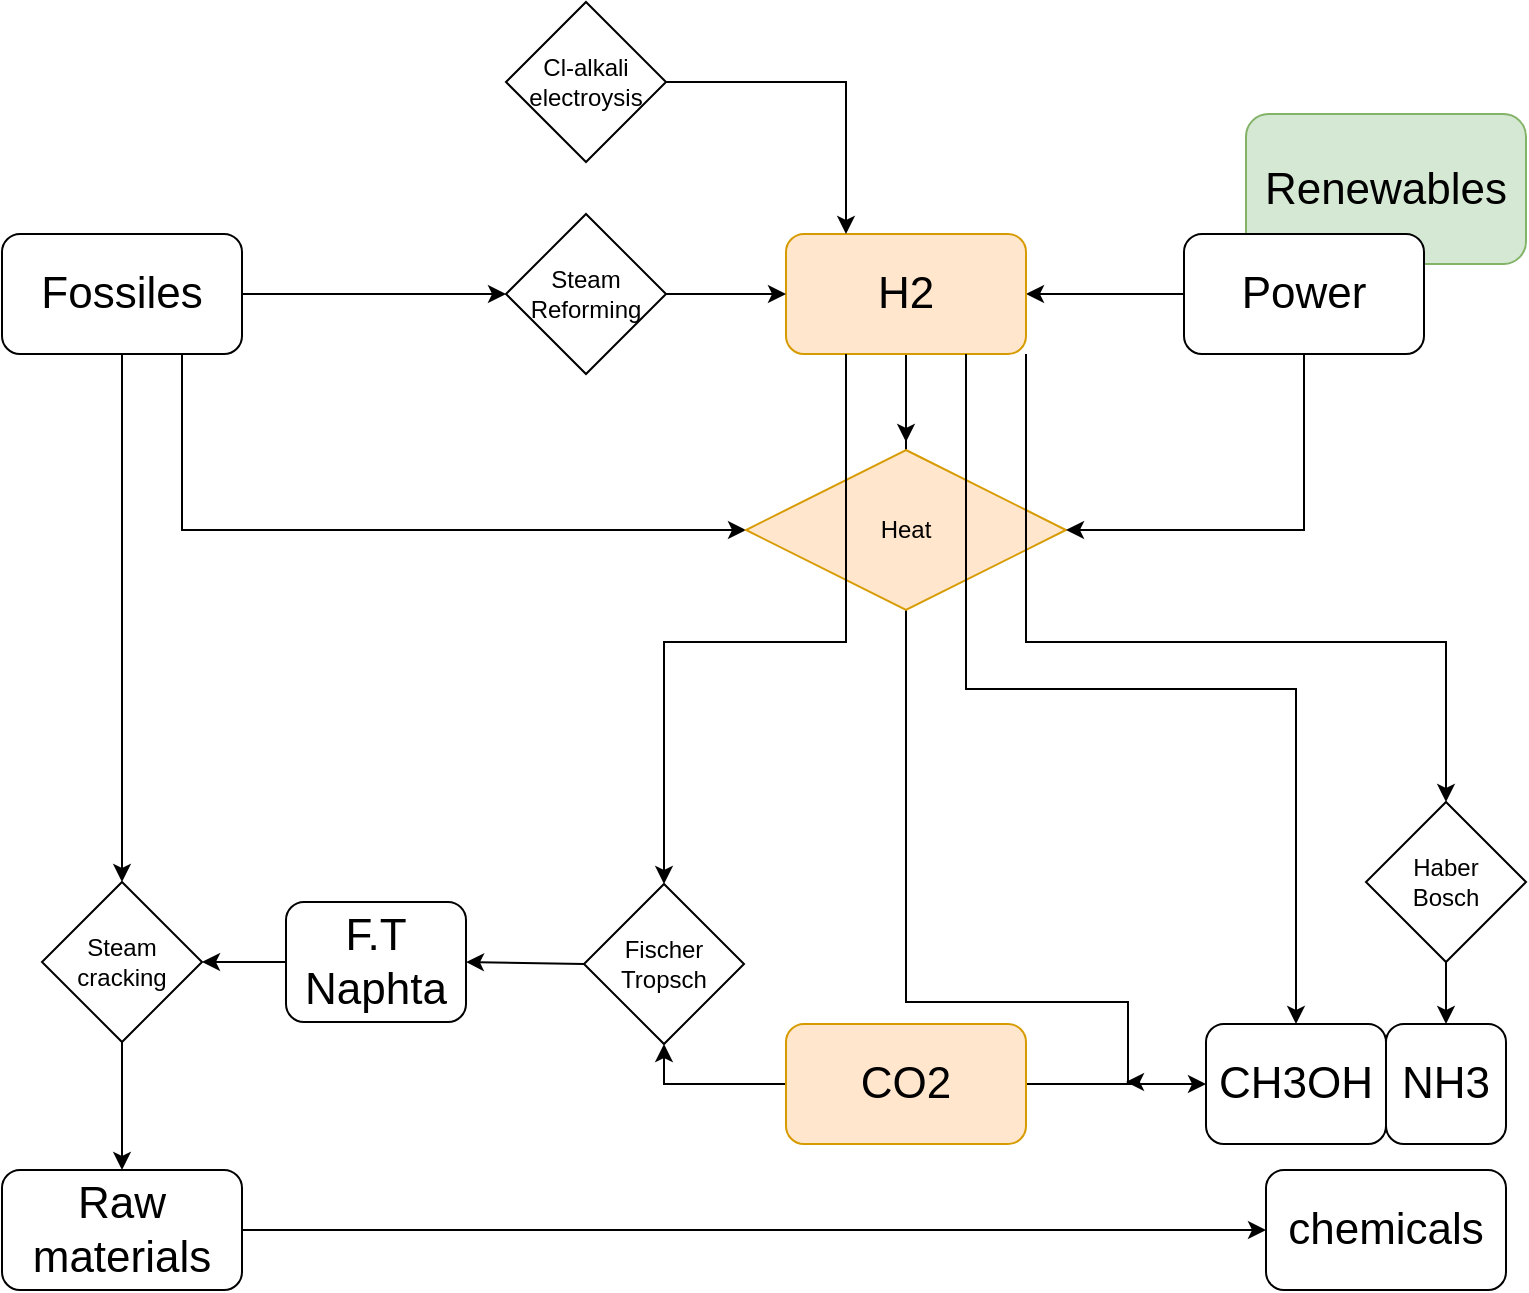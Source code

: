 <mxfile version="21.7.5" type="github">
  <diagram name="Seite-1" id="IP6YTI-hOZSxVuw797Xr">
    <mxGraphModel dx="1480" dy="766" grid="1" gridSize="10" guides="1" tooltips="1" connect="1" arrows="1" fold="1" page="1" pageScale="1" pageWidth="1169" pageHeight="827" math="0" shadow="0">
      <root>
        <mxCell id="0" />
        <mxCell id="1" parent="0" />
        <mxCell id="GcK16gVegehxK9_u9wZK-3" value="Renewables" style="rounded=1;whiteSpace=wrap;html=1;fontSize=22;fillColor=#d5e8d4;strokeColor=#82b366;" vertex="1" parent="1">
          <mxGeometry x="750" y="96" width="140" height="75" as="geometry" />
        </mxCell>
        <mxCell id="GcK16gVegehxK9_u9wZK-11" value="" style="edgeStyle=orthogonalEdgeStyle;rounded=0;orthogonalLoop=1;jettySize=auto;html=1;" edge="1" parent="1" source="GcK16gVegehxK9_u9wZK-1" target="GcK16gVegehxK9_u9wZK-9">
          <mxGeometry relative="1" as="geometry">
            <mxPoint x="188" y="360" as="sourcePoint" />
          </mxGeometry>
        </mxCell>
        <mxCell id="GcK16gVegehxK9_u9wZK-14" value="" style="edgeStyle=orthogonalEdgeStyle;rounded=0;orthogonalLoop=1;jettySize=auto;html=1;" edge="1" parent="1" source="GcK16gVegehxK9_u9wZK-1" target="GcK16gVegehxK9_u9wZK-10">
          <mxGeometry relative="1" as="geometry" />
        </mxCell>
        <mxCell id="GcK16gVegehxK9_u9wZK-19" style="edgeStyle=orthogonalEdgeStyle;rounded=0;orthogonalLoop=1;jettySize=auto;html=1;exitX=0.75;exitY=1;exitDx=0;exitDy=0;entryX=0;entryY=0.5;entryDx=0;entryDy=0;" edge="1" parent="1" source="GcK16gVegehxK9_u9wZK-1" target="GcK16gVegehxK9_u9wZK-16">
          <mxGeometry relative="1" as="geometry" />
        </mxCell>
        <mxCell id="GcK16gVegehxK9_u9wZK-1" value="Fossiles" style="rounded=1;whiteSpace=wrap;html=1;fontSize=22;" vertex="1" parent="1">
          <mxGeometry x="128" y="156" width="120" height="60" as="geometry" />
        </mxCell>
        <mxCell id="GcK16gVegehxK9_u9wZK-22" value="" style="edgeStyle=orthogonalEdgeStyle;rounded=0;orthogonalLoop=1;jettySize=auto;html=1;" edge="1" parent="1" source="GcK16gVegehxK9_u9wZK-2" target="GcK16gVegehxK9_u9wZK-4">
          <mxGeometry relative="1" as="geometry" />
        </mxCell>
        <mxCell id="GcK16gVegehxK9_u9wZK-2" value="Power" style="rounded=1;whiteSpace=wrap;html=1;fontSize=22;" vertex="1" parent="1">
          <mxGeometry x="719" y="156" width="120" height="60" as="geometry" />
        </mxCell>
        <mxCell id="GcK16gVegehxK9_u9wZK-41" style="edgeStyle=orthogonalEdgeStyle;rounded=0;orthogonalLoop=1;jettySize=auto;html=1;exitX=0.5;exitY=1;exitDx=0;exitDy=0;" edge="1" parent="1" source="GcK16gVegehxK9_u9wZK-4">
          <mxGeometry relative="1" as="geometry">
            <mxPoint x="690" y="580" as="targetPoint" />
            <mxPoint x="580" y="360" as="sourcePoint" />
            <Array as="points">
              <mxPoint x="580" y="540" />
              <mxPoint x="691" y="540" />
            </Array>
          </mxGeometry>
        </mxCell>
        <mxCell id="GcK16gVegehxK9_u9wZK-4" value="H2" style="rounded=1;whiteSpace=wrap;html=1;fontSize=22;fillColor=#ffe6cc;strokeColor=#d79b00;" vertex="1" parent="1">
          <mxGeometry x="520" y="156" width="120" height="60" as="geometry" />
        </mxCell>
        <mxCell id="GcK16gVegehxK9_u9wZK-36" style="edgeStyle=orthogonalEdgeStyle;rounded=0;orthogonalLoop=1;jettySize=auto;html=1;exitX=0;exitY=0.5;exitDx=0;exitDy=0;entryX=0.5;entryY=1;entryDx=0;entryDy=0;" edge="1" parent="1" source="GcK16gVegehxK9_u9wZK-6" target="GcK16gVegehxK9_u9wZK-34">
          <mxGeometry relative="1" as="geometry">
            <mxPoint x="580" y="596" as="targetPoint" />
          </mxGeometry>
        </mxCell>
        <mxCell id="GcK16gVegehxK9_u9wZK-42" value="" style="edgeStyle=orthogonalEdgeStyle;rounded=0;orthogonalLoop=1;jettySize=auto;html=1;" edge="1" parent="1" source="GcK16gVegehxK9_u9wZK-6" target="GcK16gVegehxK9_u9wZK-28">
          <mxGeometry relative="1" as="geometry" />
        </mxCell>
        <mxCell id="GcK16gVegehxK9_u9wZK-6" value="CO2" style="rounded=1;whiteSpace=wrap;html=1;fontSize=22;fillColor=#ffe6cc;strokeColor=#d79b00;" vertex="1" parent="1">
          <mxGeometry x="520" y="551" width="120" height="60" as="geometry" />
        </mxCell>
        <mxCell id="GcK16gVegehxK9_u9wZK-7" value="chemicals" style="rounded=1;whiteSpace=wrap;html=1;fontSize=22;" vertex="1" parent="1">
          <mxGeometry x="760" y="624" width="120" height="60" as="geometry" />
        </mxCell>
        <mxCell id="GcK16gVegehxK9_u9wZK-8" value="Raw materials" style="rounded=1;whiteSpace=wrap;html=1;fontSize=22;" vertex="1" parent="1">
          <mxGeometry x="128" y="624" width="120" height="60" as="geometry" />
        </mxCell>
        <mxCell id="GcK16gVegehxK9_u9wZK-12" value="" style="edgeStyle=orthogonalEdgeStyle;rounded=0;orthogonalLoop=1;jettySize=auto;html=1;" edge="1" parent="1" source="GcK16gVegehxK9_u9wZK-9" target="GcK16gVegehxK9_u9wZK-8">
          <mxGeometry relative="1" as="geometry" />
        </mxCell>
        <mxCell id="GcK16gVegehxK9_u9wZK-9" value="Steam cracking" style="rhombus;whiteSpace=wrap;html=1;" vertex="1" parent="1">
          <mxGeometry x="148" y="480" width="80" height="80" as="geometry" />
        </mxCell>
        <mxCell id="GcK16gVegehxK9_u9wZK-15" value="" style="edgeStyle=orthogonalEdgeStyle;rounded=0;orthogonalLoop=1;jettySize=auto;html=1;" edge="1" parent="1" source="GcK16gVegehxK9_u9wZK-10" target="GcK16gVegehxK9_u9wZK-4">
          <mxGeometry relative="1" as="geometry" />
        </mxCell>
        <mxCell id="GcK16gVegehxK9_u9wZK-10" value="Steam Reforming" style="rhombus;whiteSpace=wrap;html=1;" vertex="1" parent="1">
          <mxGeometry x="380" y="146" width="80" height="80" as="geometry" />
        </mxCell>
        <mxCell id="GcK16gVegehxK9_u9wZK-16" value="Heat" style="rhombus;whiteSpace=wrap;html=1;fillColor=#ffe6cc;strokeColor=#d79b00;" vertex="1" parent="1">
          <mxGeometry x="500" y="264" width="160" height="80" as="geometry" />
        </mxCell>
        <mxCell id="GcK16gVegehxK9_u9wZK-24" value="" style="endArrow=classic;html=1;rounded=0;" edge="1" parent="1">
          <mxGeometry width="50" height="50" relative="1" as="geometry">
            <mxPoint x="580" y="220" as="sourcePoint" />
            <mxPoint x="580" y="260" as="targetPoint" />
          </mxGeometry>
        </mxCell>
        <mxCell id="GcK16gVegehxK9_u9wZK-27" value="NH3" style="rounded=1;whiteSpace=wrap;html=1;fontSize=22;" vertex="1" parent="1">
          <mxGeometry x="820" y="551" width="60" height="60" as="geometry" />
        </mxCell>
        <mxCell id="GcK16gVegehxK9_u9wZK-28" value="CH3OH" style="rounded=1;whiteSpace=wrap;html=1;fontSize=22;" vertex="1" parent="1">
          <mxGeometry x="730" y="551" width="90" height="60" as="geometry" />
        </mxCell>
        <mxCell id="GcK16gVegehxK9_u9wZK-29" value="Cl-alkali electroysis" style="rhombus;whiteSpace=wrap;html=1;" vertex="1" parent="1">
          <mxGeometry x="380" y="40" width="80" height="80" as="geometry" />
        </mxCell>
        <mxCell id="GcK16gVegehxK9_u9wZK-30" value="" style="edgeStyle=orthogonalEdgeStyle;rounded=0;orthogonalLoop=1;jettySize=auto;html=1;entryX=0.25;entryY=0;entryDx=0;entryDy=0;" edge="1" parent="1" source="GcK16gVegehxK9_u9wZK-29" target="GcK16gVegehxK9_u9wZK-4">
          <mxGeometry relative="1" as="geometry">
            <mxPoint x="470" y="196" as="sourcePoint" />
            <mxPoint x="530" y="196" as="targetPoint" />
          </mxGeometry>
        </mxCell>
        <mxCell id="GcK16gVegehxK9_u9wZK-33" value="" style="endArrow=classic;html=1;rounded=0;exitX=1;exitY=0.5;exitDx=0;exitDy=0;" edge="1" parent="1" source="GcK16gVegehxK9_u9wZK-8" target="GcK16gVegehxK9_u9wZK-7">
          <mxGeometry width="50" height="50" relative="1" as="geometry">
            <mxPoint x="560" y="550" as="sourcePoint" />
            <mxPoint x="610" y="500" as="targetPoint" />
          </mxGeometry>
        </mxCell>
        <mxCell id="GcK16gVegehxK9_u9wZK-34" value="Fischer Tropsch" style="rhombus;whiteSpace=wrap;html=1;" vertex="1" parent="1">
          <mxGeometry x="419" y="481" width="80" height="80" as="geometry" />
        </mxCell>
        <mxCell id="GcK16gVegehxK9_u9wZK-35" value="" style="edgeStyle=orthogonalEdgeStyle;rounded=0;orthogonalLoop=1;jettySize=auto;html=1;exitX=0.25;exitY=1;exitDx=0;exitDy=0;" edge="1" parent="1" source="GcK16gVegehxK9_u9wZK-4" target="GcK16gVegehxK9_u9wZK-34">
          <mxGeometry relative="1" as="geometry">
            <mxPoint x="550" y="360" as="sourcePoint" />
            <mxPoint x="560" y="310" as="targetPoint" />
            <Array as="points">
              <mxPoint x="550" y="360" />
              <mxPoint x="459" y="360" />
            </Array>
          </mxGeometry>
        </mxCell>
        <mxCell id="GcK16gVegehxK9_u9wZK-45" value="" style="edgeStyle=orthogonalEdgeStyle;rounded=0;orthogonalLoop=1;jettySize=auto;html=1;exitX=0.75;exitY=1;exitDx=0;exitDy=0;entryX=0.5;entryY=0;entryDx=0;entryDy=0;" edge="1" parent="1" source="GcK16gVegehxK9_u9wZK-4" target="GcK16gVegehxK9_u9wZK-28">
          <mxGeometry relative="1" as="geometry">
            <mxPoint x="610" y="360" as="sourcePoint" />
            <mxPoint x="430" y="456" as="targetPoint" />
          </mxGeometry>
        </mxCell>
        <mxCell id="GcK16gVegehxK9_u9wZK-47" value="Haber &lt;br&gt;Bosch" style="rhombus;whiteSpace=wrap;html=1;" vertex="1" parent="1">
          <mxGeometry x="810" y="440" width="80" height="80" as="geometry" />
        </mxCell>
        <mxCell id="GcK16gVegehxK9_u9wZK-48" value="" style="edgeStyle=orthogonalEdgeStyle;rounded=0;orthogonalLoop=1;jettySize=auto;html=1;exitX=1;exitY=1;exitDx=0;exitDy=0;entryX=0.5;entryY=0;entryDx=0;entryDy=0;" edge="1" parent="1" source="GcK16gVegehxK9_u9wZK-4" target="GcK16gVegehxK9_u9wZK-47">
          <mxGeometry relative="1" as="geometry">
            <mxPoint x="620" y="320" as="sourcePoint" />
            <mxPoint x="785" y="466" as="targetPoint" />
            <Array as="points">
              <mxPoint x="640" y="360" />
              <mxPoint x="850" y="360" />
            </Array>
          </mxGeometry>
        </mxCell>
        <mxCell id="GcK16gVegehxK9_u9wZK-49" value="" style="endArrow=classic;html=1;rounded=0;entryX=0.5;entryY=0;entryDx=0;entryDy=0;exitX=0.5;exitY=1;exitDx=0;exitDy=0;" edge="1" parent="1" source="GcK16gVegehxK9_u9wZK-47" target="GcK16gVegehxK9_u9wZK-27">
          <mxGeometry width="50" height="50" relative="1" as="geometry">
            <mxPoint x="570" y="620" as="sourcePoint" />
            <mxPoint x="620" y="570" as="targetPoint" />
          </mxGeometry>
        </mxCell>
        <mxCell id="GcK16gVegehxK9_u9wZK-51" value="F.T&lt;br&gt;Naphta" style="rounded=1;whiteSpace=wrap;html=1;fontSize=22;" vertex="1" parent="1">
          <mxGeometry x="270" y="490" width="90" height="60" as="geometry" />
        </mxCell>
        <mxCell id="GcK16gVegehxK9_u9wZK-52" value="" style="endArrow=classic;html=1;rounded=0;entryX=1;entryY=0.5;entryDx=0;entryDy=0;exitX=0;exitY=0.5;exitDx=0;exitDy=0;" edge="1" parent="1" source="GcK16gVegehxK9_u9wZK-34" target="GcK16gVegehxK9_u9wZK-51">
          <mxGeometry width="50" height="50" relative="1" as="geometry">
            <mxPoint x="570" y="530" as="sourcePoint" />
            <mxPoint x="620" y="480" as="targetPoint" />
          </mxGeometry>
        </mxCell>
        <mxCell id="GcK16gVegehxK9_u9wZK-54" value="" style="endArrow=classic;html=1;rounded=0;exitX=0;exitY=0.5;exitDx=0;exitDy=0;" edge="1" parent="1" source="GcK16gVegehxK9_u9wZK-51" target="GcK16gVegehxK9_u9wZK-9">
          <mxGeometry width="50" height="50" relative="1" as="geometry">
            <mxPoint x="270" y="520" as="sourcePoint" />
            <mxPoint x="370" y="527" as="targetPoint" />
          </mxGeometry>
        </mxCell>
        <mxCell id="GcK16gVegehxK9_u9wZK-55" style="edgeStyle=orthogonalEdgeStyle;rounded=0;orthogonalLoop=1;jettySize=auto;html=1;exitX=0.5;exitY=1;exitDx=0;exitDy=0;entryX=1;entryY=0.5;entryDx=0;entryDy=0;" edge="1" parent="1" source="GcK16gVegehxK9_u9wZK-2" target="GcK16gVegehxK9_u9wZK-16">
          <mxGeometry relative="1" as="geometry">
            <mxPoint x="228" y="259" as="sourcePoint" />
            <mxPoint x="550" y="314" as="targetPoint" />
            <Array as="points">
              <mxPoint x="779" y="304" />
            </Array>
          </mxGeometry>
        </mxCell>
      </root>
    </mxGraphModel>
  </diagram>
</mxfile>
